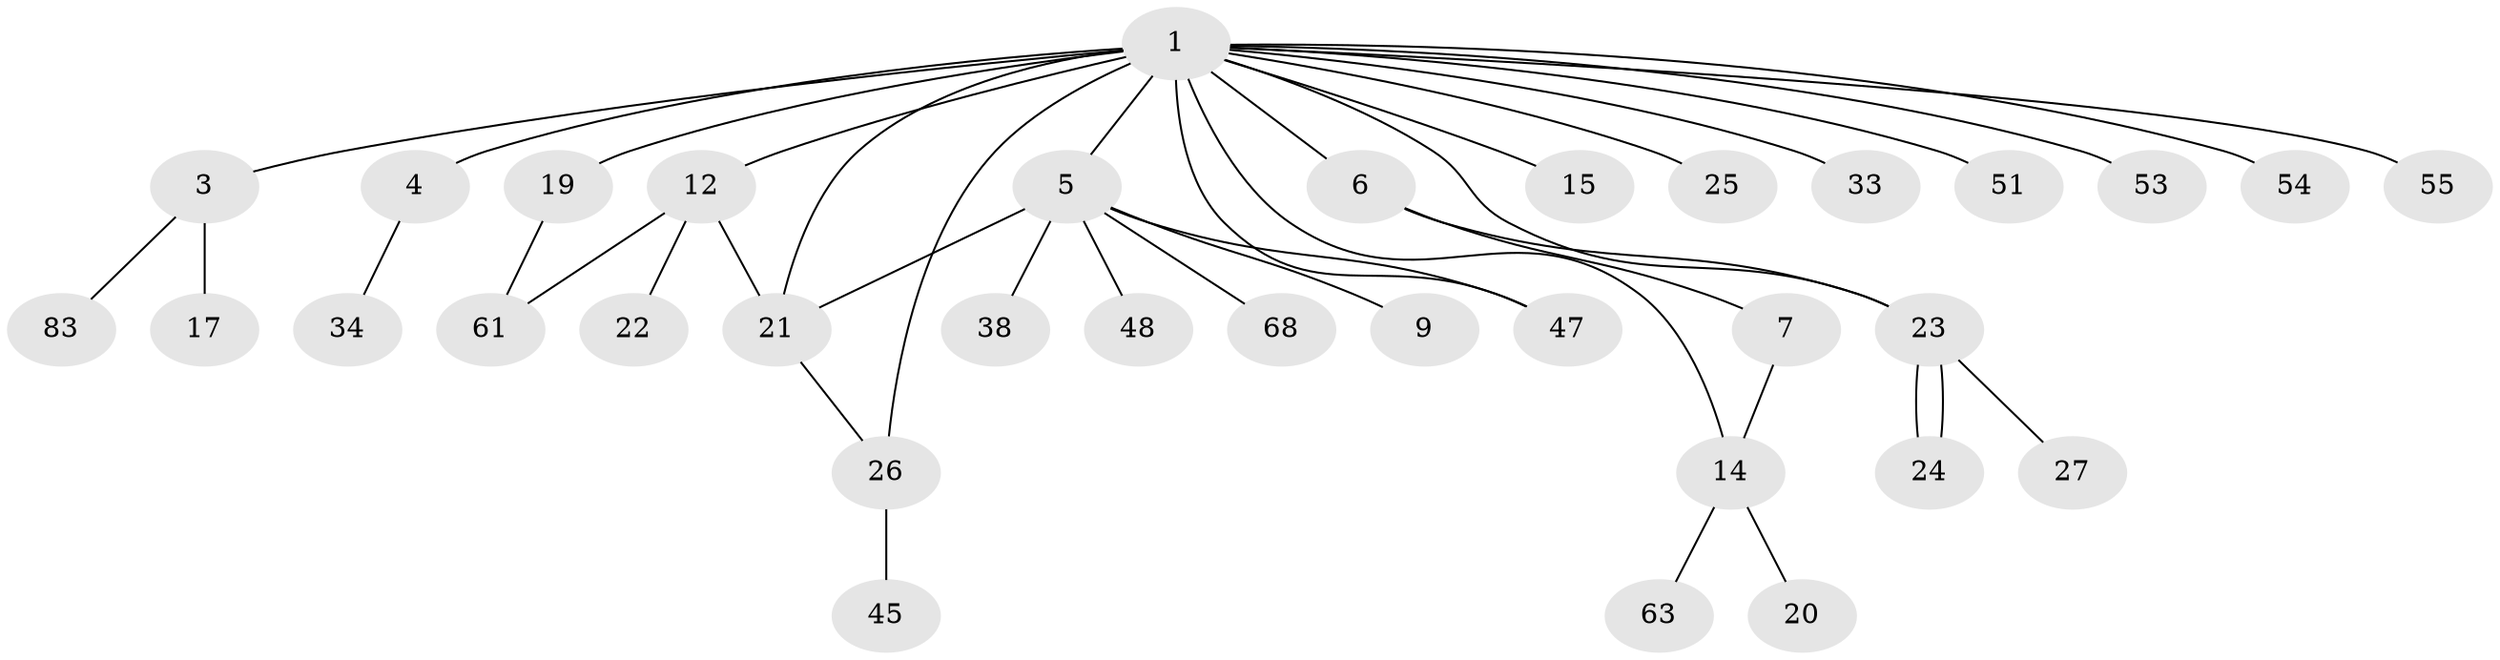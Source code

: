 // original degree distribution, {7: 0.022988505747126436, 34: 0.011494252873563218, 3: 0.13793103448275862, 6: 0.022988505747126436, 8: 0.011494252873563218, 4: 0.04597701149425287, 2: 0.21839080459770116, 1: 0.4942528735632184, 5: 0.034482758620689655}
// Generated by graph-tools (version 1.1) at 2025/18/03/04/25 18:18:14]
// undirected, 34 vertices, 41 edges
graph export_dot {
graph [start="1"]
  node [color=gray90,style=filled];
  1 [super="+2+78+81"];
  3;
  4 [super="+18+76+82"];
  5;
  6;
  7;
  9 [super="+73"];
  12 [super="+87+28"];
  14 [super="+35"];
  15;
  17;
  19 [super="+37"];
  20 [super="+39+57"];
  21 [super="+60+77+49"];
  22;
  23;
  24 [super="+43"];
  25;
  26 [super="+31"];
  27;
  33;
  34;
  38;
  45;
  47 [super="+58"];
  48;
  51 [super="+71"];
  53;
  54;
  55;
  61 [super="+84"];
  63;
  68;
  83;
  1 -- 4 [weight=4];
  1 -- 12 [weight=2];
  1 -- 19;
  1 -- 3;
  1 -- 5 [weight=2];
  1 -- 6 [weight=2];
  1 -- 14;
  1 -- 15;
  1 -- 21;
  1 -- 23;
  1 -- 25;
  1 -- 26 [weight=3];
  1 -- 33;
  1 -- 47 [weight=3];
  1 -- 51;
  1 -- 53;
  1 -- 54 [weight=2];
  1 -- 55;
  3 -- 17;
  3 -- 83;
  4 -- 34;
  5 -- 9;
  5 -- 21;
  5 -- 38;
  5 -- 47;
  5 -- 48;
  5 -- 68;
  6 -- 7;
  6 -- 23;
  7 -- 14;
  12 -- 22;
  12 -- 61;
  12 -- 21;
  14 -- 20;
  14 -- 63;
  19 -- 61;
  21 -- 26;
  23 -- 24;
  23 -- 24;
  23 -- 27;
  26 -- 45;
}
